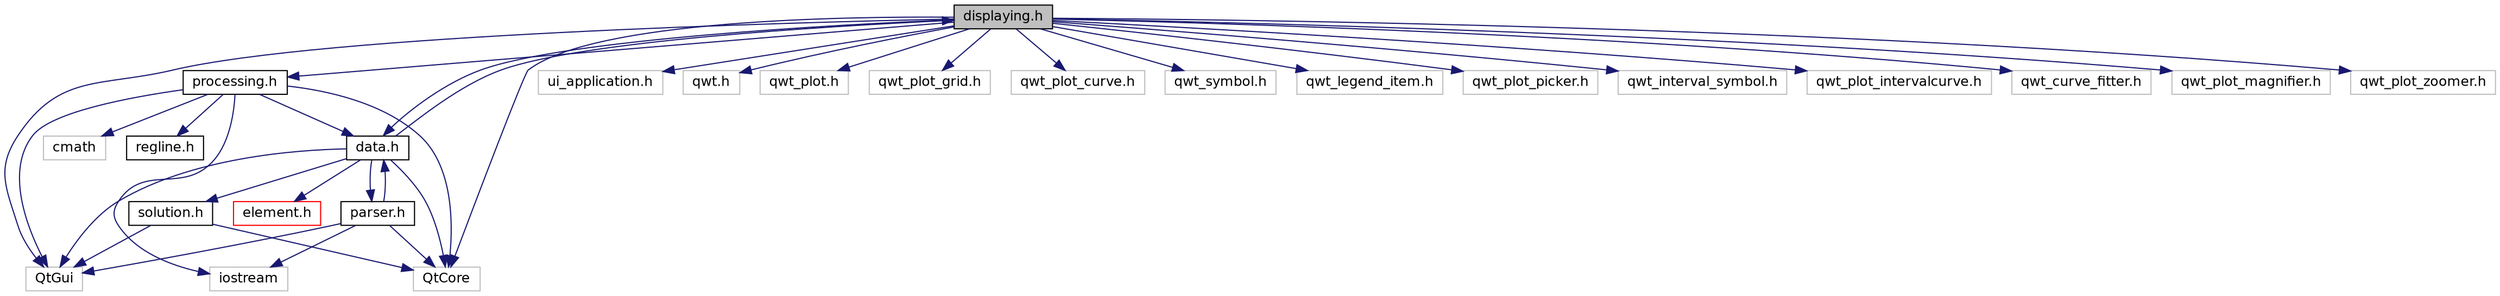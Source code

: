 digraph "displaying.h"
{
 // INTERACTIVE_SVG=YES
  edge [fontname="Helvetica",fontsize="12",labelfontname="Helvetica",labelfontsize="12"];
  node [fontname="Helvetica",fontsize="12",shape=record];
  Node1 [label="displaying.h",height=0.2,width=0.4,color="black", fillcolor="grey75", style="filled" fontcolor="black"];
  Node1 -> Node2 [color="midnightblue",fontsize="12",style="solid",fontname="Helvetica"];
  Node2 [label="QtGui",height=0.2,width=0.4,color="grey75", fillcolor="white", style="filled"];
  Node1 -> Node3 [color="midnightblue",fontsize="12",style="solid",fontname="Helvetica"];
  Node3 [label="QtCore",height=0.2,width=0.4,color="grey75", fillcolor="white", style="filled"];
  Node1 -> Node4 [color="midnightblue",fontsize="12",style="solid",fontname="Helvetica"];
  Node4 [label="ui_application.h",height=0.2,width=0.4,color="grey75", fillcolor="white", style="filled"];
  Node1 -> Node5 [color="midnightblue",fontsize="12",style="solid",fontname="Helvetica"];
  Node5 [label="data.h",height=0.2,width=0.4,color="black", fillcolor="white", style="filled",URL="$a00019.html"];
  Node5 -> Node2 [color="midnightblue",fontsize="12",style="solid",fontname="Helvetica"];
  Node5 -> Node3 [color="midnightblue",fontsize="12",style="solid",fontname="Helvetica"];
  Node5 -> Node6 [color="midnightblue",fontsize="12",style="solid",fontname="Helvetica"];
  Node6 [label="element.h",height=0.2,width=0.4,color="red", fillcolor="white", style="filled",URL="$a00025.html"];
  Node5 -> Node7 [color="midnightblue",fontsize="12",style="solid",fontname="Helvetica"];
  Node7 [label="solution.h",height=0.2,width=0.4,color="black", fillcolor="white", style="filled",URL="$a00037.html"];
  Node7 -> Node3 [color="midnightblue",fontsize="12",style="solid",fontname="Helvetica"];
  Node7 -> Node2 [color="midnightblue",fontsize="12",style="solid",fontname="Helvetica"];
  Node5 -> Node1 [color="midnightblue",fontsize="12",style="solid",fontname="Helvetica"];
  Node5 -> Node8 [color="midnightblue",fontsize="12",style="solid",fontname="Helvetica"];
  Node8 [label="parser.h",height=0.2,width=0.4,color="black", fillcolor="white", style="filled",URL="$a00028.html"];
  Node8 -> Node5 [color="midnightblue",fontsize="12",style="solid",fontname="Helvetica"];
  Node8 -> Node2 [color="midnightblue",fontsize="12",style="solid",fontname="Helvetica"];
  Node8 -> Node3 [color="midnightblue",fontsize="12",style="solid",fontname="Helvetica"];
  Node8 -> Node9 [color="midnightblue",fontsize="12",style="solid",fontname="Helvetica"];
  Node9 [label="iostream",height=0.2,width=0.4,color="grey75", fillcolor="white", style="filled"];
  Node1 -> Node10 [color="midnightblue",fontsize="12",style="solid",fontname="Helvetica"];
  Node10 [label="processing.h",height=0.2,width=0.4,color="black", fillcolor="white", style="filled",URL="$a00030.html"];
  Node10 -> Node3 [color="midnightblue",fontsize="12",style="solid",fontname="Helvetica"];
  Node10 -> Node2 [color="midnightblue",fontsize="12",style="solid",fontname="Helvetica"];
  Node10 -> Node9 [color="midnightblue",fontsize="12",style="solid",fontname="Helvetica"];
  Node10 -> Node11 [color="midnightblue",fontsize="12",style="solid",fontname="Helvetica"];
  Node11 [label="cmath",height=0.2,width=0.4,color="grey75", fillcolor="white", style="filled"];
  Node10 -> Node5 [color="midnightblue",fontsize="12",style="solid",fontname="Helvetica"];
  Node10 -> Node12 [color="midnightblue",fontsize="12",style="solid",fontname="Helvetica"];
  Node12 [label="regline.h",height=0.2,width=0.4,color="black", fillcolor="white", style="filled",URL="$a00035.html"];
  Node1 -> Node13 [color="midnightblue",fontsize="12",style="solid",fontname="Helvetica"];
  Node13 [label="qwt.h",height=0.2,width=0.4,color="grey75", fillcolor="white", style="filled"];
  Node1 -> Node14 [color="midnightblue",fontsize="12",style="solid",fontname="Helvetica"];
  Node14 [label="qwt_plot.h",height=0.2,width=0.4,color="grey75", fillcolor="white", style="filled"];
  Node1 -> Node15 [color="midnightblue",fontsize="12",style="solid",fontname="Helvetica"];
  Node15 [label="qwt_plot_grid.h",height=0.2,width=0.4,color="grey75", fillcolor="white", style="filled"];
  Node1 -> Node16 [color="midnightblue",fontsize="12",style="solid",fontname="Helvetica"];
  Node16 [label="qwt_plot_curve.h",height=0.2,width=0.4,color="grey75", fillcolor="white", style="filled"];
  Node1 -> Node17 [color="midnightblue",fontsize="12",style="solid",fontname="Helvetica"];
  Node17 [label="qwt_symbol.h",height=0.2,width=0.4,color="grey75", fillcolor="white", style="filled"];
  Node1 -> Node18 [color="midnightblue",fontsize="12",style="solid",fontname="Helvetica"];
  Node18 [label="qwt_legend_item.h",height=0.2,width=0.4,color="grey75", fillcolor="white", style="filled"];
  Node1 -> Node19 [color="midnightblue",fontsize="12",style="solid",fontname="Helvetica"];
  Node19 [label="qwt_plot_picker.h",height=0.2,width=0.4,color="grey75", fillcolor="white", style="filled"];
  Node1 -> Node20 [color="midnightblue",fontsize="12",style="solid",fontname="Helvetica"];
  Node20 [label="qwt_interval_symbol.h",height=0.2,width=0.4,color="grey75", fillcolor="white", style="filled"];
  Node1 -> Node21 [color="midnightblue",fontsize="12",style="solid",fontname="Helvetica"];
  Node21 [label="qwt_plot_intervalcurve.h",height=0.2,width=0.4,color="grey75", fillcolor="white", style="filled"];
  Node1 -> Node22 [color="midnightblue",fontsize="12",style="solid",fontname="Helvetica"];
  Node22 [label="qwt_curve_fitter.h",height=0.2,width=0.4,color="grey75", fillcolor="white", style="filled"];
  Node1 -> Node23 [color="midnightblue",fontsize="12",style="solid",fontname="Helvetica"];
  Node23 [label="qwt_plot_magnifier.h",height=0.2,width=0.4,color="grey75", fillcolor="white", style="filled"];
  Node1 -> Node24 [color="midnightblue",fontsize="12",style="solid",fontname="Helvetica"];
  Node24 [label="qwt_plot_zoomer.h",height=0.2,width=0.4,color="grey75", fillcolor="white", style="filled"];
}
